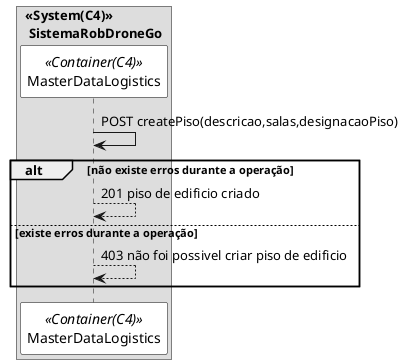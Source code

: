 @startuml getPackagingSD

skinparam sequence {
ParticipantBorderColor black
ParticipantBackgroundColor white
}

box "<<System(C4)>>\n SistemaRobDroneGo"
participant MasterDataLogistics as mdl <<Container(C4)>>
mdl -> mdl: POST createPiso(descricao,salas,designacaoPiso)
alt não existe erros durante a operação
mdl --> mdl: 201 piso de edificio criado
else existe erros durante a operação
mdl --> mdl: 403 não foi possivel criar piso de edificio
end 

end box

@enduml